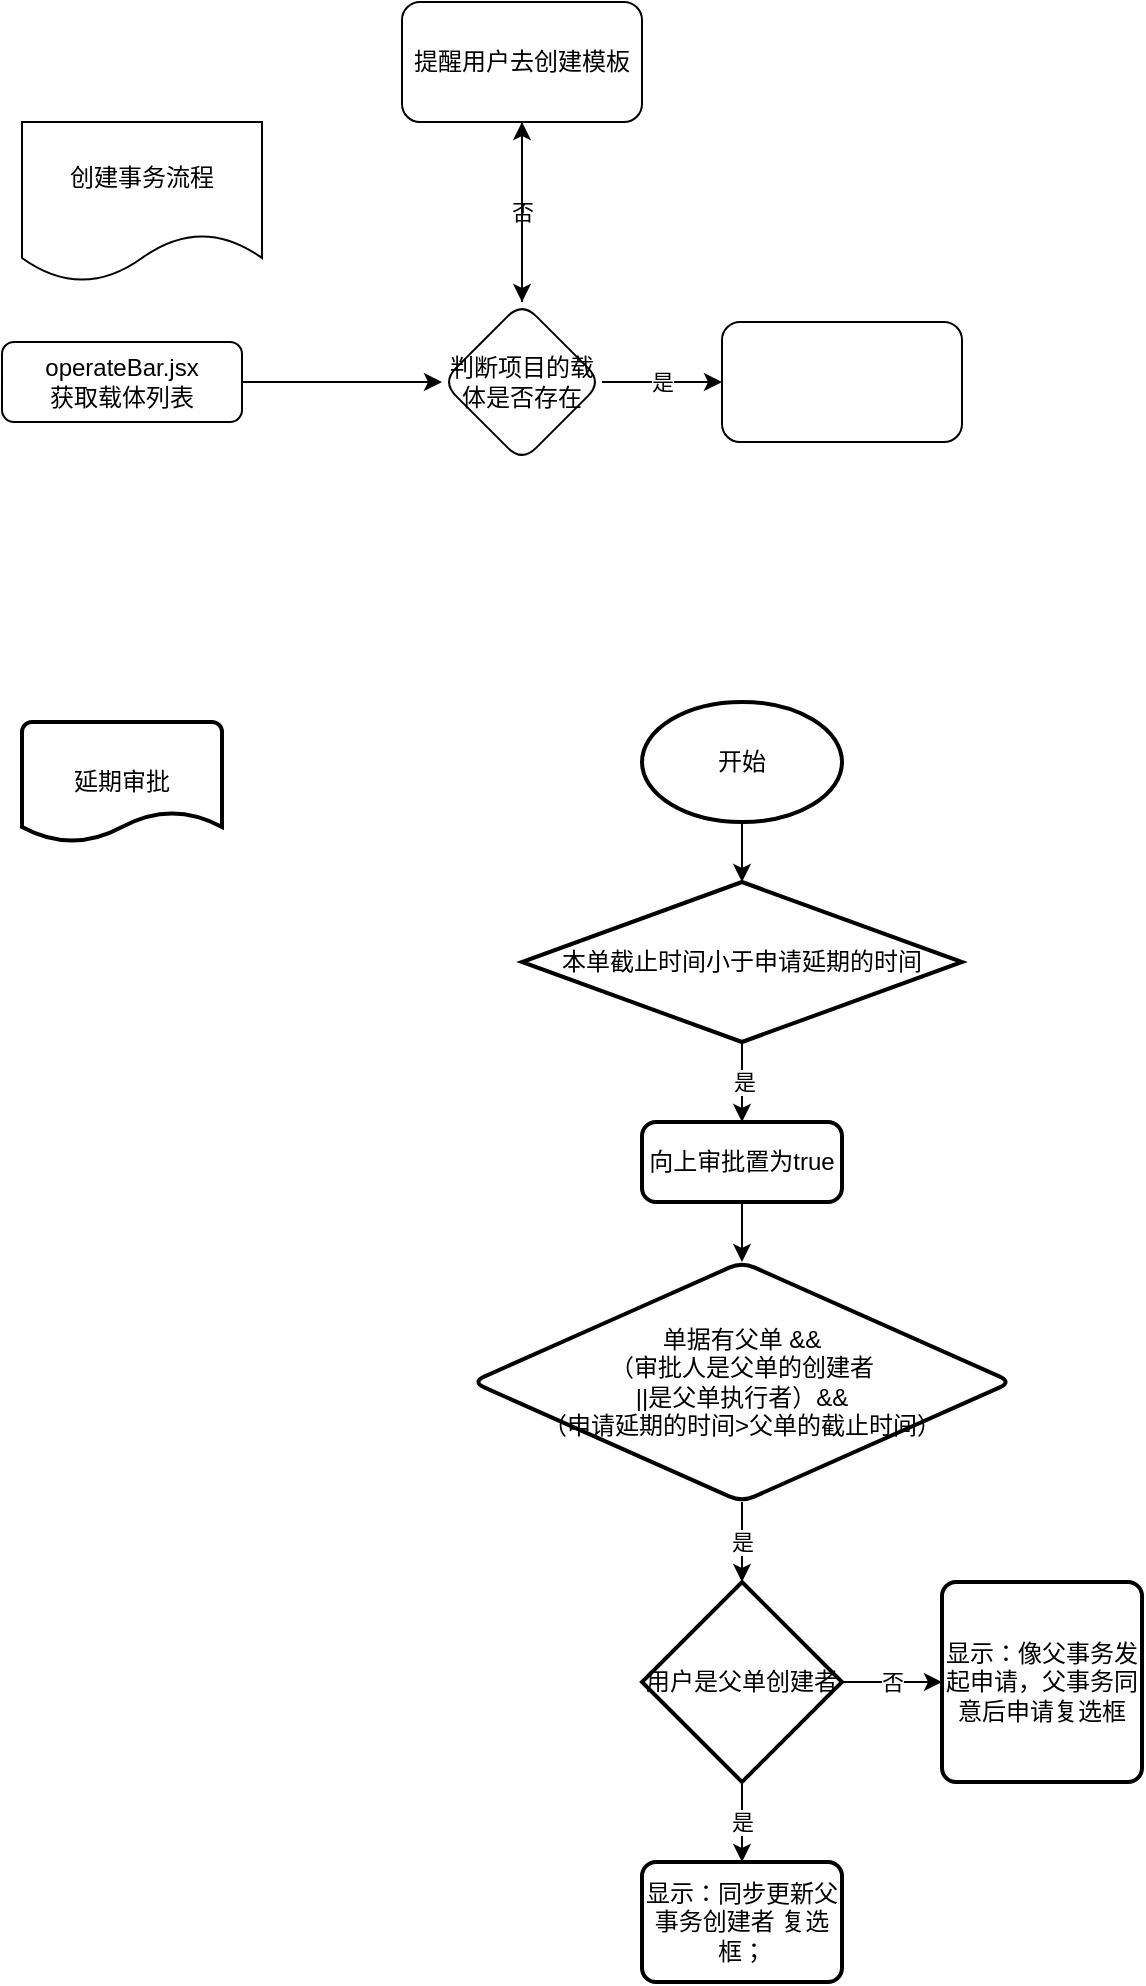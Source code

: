 <mxfile version="15.8.2" type="github">
  <diagram id="SJQmfbvc2cNs7uoPeDBN" name="Page-1">
    <mxGraphModel dx="1038" dy="1744" grid="1" gridSize="10" guides="1" tooltips="1" connect="1" arrows="1" fold="1" page="1" pageScale="1" pageWidth="827" pageHeight="1169" math="0" shadow="0">
      <root>
        <mxCell id="0" />
        <mxCell id="1" parent="0" />
        <mxCell id="KKVEfsLDX_-qeK4bz4M8-4" value="" style="edgeStyle=orthogonalEdgeStyle;rounded=0;orthogonalLoop=1;jettySize=auto;html=1;" edge="1" parent="1" source="KKVEfsLDX_-qeK4bz4M8-1" target="KKVEfsLDX_-qeK4bz4M8-3">
          <mxGeometry relative="1" as="geometry" />
        </mxCell>
        <mxCell id="KKVEfsLDX_-qeK4bz4M8-1" value="operateBar.jsx&lt;br&gt;获取载体列表" style="rounded=1;whiteSpace=wrap;html=1;" vertex="1" parent="1">
          <mxGeometry x="10" y="110" width="120" height="40" as="geometry" />
        </mxCell>
        <mxCell id="KKVEfsLDX_-qeK4bz4M8-2" value="创建事务流程" style="shape=document;whiteSpace=wrap;html=1;boundedLbl=1;" vertex="1" parent="1">
          <mxGeometry x="20" width="120" height="80" as="geometry" />
        </mxCell>
        <mxCell id="KKVEfsLDX_-qeK4bz4M8-7" value="否" style="edgeStyle=orthogonalEdgeStyle;rounded=0;orthogonalLoop=1;jettySize=auto;html=1;" edge="1" parent="1" source="KKVEfsLDX_-qeK4bz4M8-3">
          <mxGeometry relative="1" as="geometry">
            <mxPoint x="270" as="targetPoint" />
          </mxGeometry>
        </mxCell>
        <mxCell id="KKVEfsLDX_-qeK4bz4M8-11" value="是" style="edgeStyle=orthogonalEdgeStyle;rounded=0;orthogonalLoop=1;jettySize=auto;html=1;" edge="1" parent="1" source="KKVEfsLDX_-qeK4bz4M8-3" target="KKVEfsLDX_-qeK4bz4M8-10">
          <mxGeometry relative="1" as="geometry" />
        </mxCell>
        <mxCell id="KKVEfsLDX_-qeK4bz4M8-3" value="判断项目的载体是否存在" style="rhombus;whiteSpace=wrap;html=1;rounded=1;" vertex="1" parent="1">
          <mxGeometry x="230" y="90" width="80" height="80" as="geometry" />
        </mxCell>
        <mxCell id="KKVEfsLDX_-qeK4bz4M8-9" value="" style="edgeStyle=orthogonalEdgeStyle;rounded=0;orthogonalLoop=1;jettySize=auto;html=1;" edge="1" parent="1" source="KKVEfsLDX_-qeK4bz4M8-8" target="KKVEfsLDX_-qeK4bz4M8-3">
          <mxGeometry relative="1" as="geometry" />
        </mxCell>
        <mxCell id="KKVEfsLDX_-qeK4bz4M8-8" value="提醒用户去创建模板" style="rounded=1;whiteSpace=wrap;html=1;" vertex="1" parent="1">
          <mxGeometry x="210" y="-60" width="120" height="60" as="geometry" />
        </mxCell>
        <mxCell id="KKVEfsLDX_-qeK4bz4M8-10" value="" style="whiteSpace=wrap;html=1;rounded=1;" vertex="1" parent="1">
          <mxGeometry x="370" y="100" width="120" height="60" as="geometry" />
        </mxCell>
        <mxCell id="KKVEfsLDX_-qeK4bz4M8-14" style="edgeStyle=orthogonalEdgeStyle;rounded=0;orthogonalLoop=1;jettySize=auto;html=1;exitX=0.5;exitY=1;exitDx=0;exitDy=0;exitPerimeter=0;entryX=0.5;entryY=0;entryDx=0;entryDy=0;entryPerimeter=0;" edge="1" parent="1" source="KKVEfsLDX_-qeK4bz4M8-13" target="KKVEfsLDX_-qeK4bz4M8-15">
          <mxGeometry relative="1" as="geometry">
            <mxPoint x="380" y="360" as="targetPoint" />
          </mxGeometry>
        </mxCell>
        <mxCell id="KKVEfsLDX_-qeK4bz4M8-13" value="开始" style="strokeWidth=2;html=1;shape=mxgraph.flowchart.start_1;whiteSpace=wrap;" vertex="1" parent="1">
          <mxGeometry x="330" y="290" width="100" height="60" as="geometry" />
        </mxCell>
        <mxCell id="KKVEfsLDX_-qeK4bz4M8-17" value="是" style="edgeStyle=orthogonalEdgeStyle;rounded=0;orthogonalLoop=1;jettySize=auto;html=1;exitX=0.5;exitY=1;exitDx=0;exitDy=0;exitPerimeter=0;" edge="1" parent="1" source="KKVEfsLDX_-qeK4bz4M8-15">
          <mxGeometry relative="1" as="geometry">
            <mxPoint x="380" y="500" as="targetPoint" />
          </mxGeometry>
        </mxCell>
        <mxCell id="KKVEfsLDX_-qeK4bz4M8-15" value="本单截止时间小于申请延期的时间" style="strokeWidth=2;html=1;shape=mxgraph.flowchart.decision;whiteSpace=wrap;" vertex="1" parent="1">
          <mxGeometry x="270" y="380" width="220" height="80" as="geometry" />
        </mxCell>
        <mxCell id="KKVEfsLDX_-qeK4bz4M8-16" value="延期审批" style="strokeWidth=2;html=1;shape=mxgraph.flowchart.document2;whiteSpace=wrap;size=0.25;" vertex="1" parent="1">
          <mxGeometry x="20" y="300" width="100" height="60" as="geometry" />
        </mxCell>
        <mxCell id="KKVEfsLDX_-qeK4bz4M8-20" value="" style="edgeStyle=orthogonalEdgeStyle;rounded=0;orthogonalLoop=1;jettySize=auto;html=1;" edge="1" parent="1" source="KKVEfsLDX_-qeK4bz4M8-18" target="KKVEfsLDX_-qeK4bz4M8-19">
          <mxGeometry relative="1" as="geometry" />
        </mxCell>
        <mxCell id="KKVEfsLDX_-qeK4bz4M8-18" value="向上审批置为true" style="rounded=1;whiteSpace=wrap;html=1;absoluteArcSize=1;arcSize=14;strokeWidth=2;" vertex="1" parent="1">
          <mxGeometry x="330" y="500" width="100" height="40" as="geometry" />
        </mxCell>
        <mxCell id="KKVEfsLDX_-qeK4bz4M8-30" value="是" style="edgeStyle=orthogonalEdgeStyle;rounded=0;orthogonalLoop=1;jettySize=auto;html=1;exitX=0.5;exitY=1;exitDx=0;exitDy=0;entryX=0.5;entryY=0;entryDx=0;entryDy=0;entryPerimeter=0;" edge="1" parent="1" source="KKVEfsLDX_-qeK4bz4M8-19" target="KKVEfsLDX_-qeK4bz4M8-24">
          <mxGeometry relative="1" as="geometry" />
        </mxCell>
        <mxCell id="KKVEfsLDX_-qeK4bz4M8-19" value="&lt;div&gt;单据有父单 &amp;amp;&amp;amp;&lt;/div&gt;&lt;div&gt;（审批人是父单的创建者&lt;/div&gt;&lt;div&gt;||是父单执行者）&amp;amp;&amp;amp;&lt;/div&gt;&lt;div&gt;（申请延期的时间&amp;gt;父单的截止时间）&lt;/div&gt;" style="rhombus;whiteSpace=wrap;html=1;rounded=1;strokeWidth=2;arcSize=14;" vertex="1" parent="1">
          <mxGeometry x="245" y="570" width="270" height="120" as="geometry" />
        </mxCell>
        <mxCell id="KKVEfsLDX_-qeK4bz4M8-25" value="是" style="edgeStyle=orthogonalEdgeStyle;rounded=0;orthogonalLoop=1;jettySize=auto;html=1;exitX=0.5;exitY=1;exitDx=0;exitDy=0;exitPerimeter=0;entryX=0.5;entryY=0;entryDx=0;entryDy=0;" edge="1" parent="1" source="KKVEfsLDX_-qeK4bz4M8-24" target="KKVEfsLDX_-qeK4bz4M8-26">
          <mxGeometry relative="1" as="geometry">
            <mxPoint x="380" y="940" as="targetPoint" />
          </mxGeometry>
        </mxCell>
        <mxCell id="KKVEfsLDX_-qeK4bz4M8-27" value="否" style="edgeStyle=orthogonalEdgeStyle;rounded=0;orthogonalLoop=1;jettySize=auto;html=1;exitX=1;exitY=0.5;exitDx=0;exitDy=0;exitPerimeter=0;" edge="1" parent="1" source="KKVEfsLDX_-qeK4bz4M8-24" target="KKVEfsLDX_-qeK4bz4M8-28">
          <mxGeometry relative="1" as="geometry">
            <mxPoint x="490" y="880" as="targetPoint" />
          </mxGeometry>
        </mxCell>
        <mxCell id="KKVEfsLDX_-qeK4bz4M8-26" value="显示：同步更新父事务创建者 复选框；" style="rounded=1;whiteSpace=wrap;html=1;absoluteArcSize=1;arcSize=14;strokeWidth=2;" vertex="1" parent="1">
          <mxGeometry x="330" y="870" width="100" height="60" as="geometry" />
        </mxCell>
        <mxCell id="KKVEfsLDX_-qeK4bz4M8-28" value="显示：像父事务发起申请，父事务同意后申请复选框" style="rounded=1;whiteSpace=wrap;html=1;absoluteArcSize=1;arcSize=14;strokeWidth=2;" vertex="1" parent="1">
          <mxGeometry x="480" y="730" width="100" height="100" as="geometry" />
        </mxCell>
        <mxCell id="KKVEfsLDX_-qeK4bz4M8-24" value="用户是父单创建者" style="strokeWidth=2;html=1;shape=mxgraph.flowchart.decision;whiteSpace=wrap;" vertex="1" parent="1">
          <mxGeometry x="330" y="730" width="100" height="100" as="geometry" />
        </mxCell>
      </root>
    </mxGraphModel>
  </diagram>
</mxfile>
